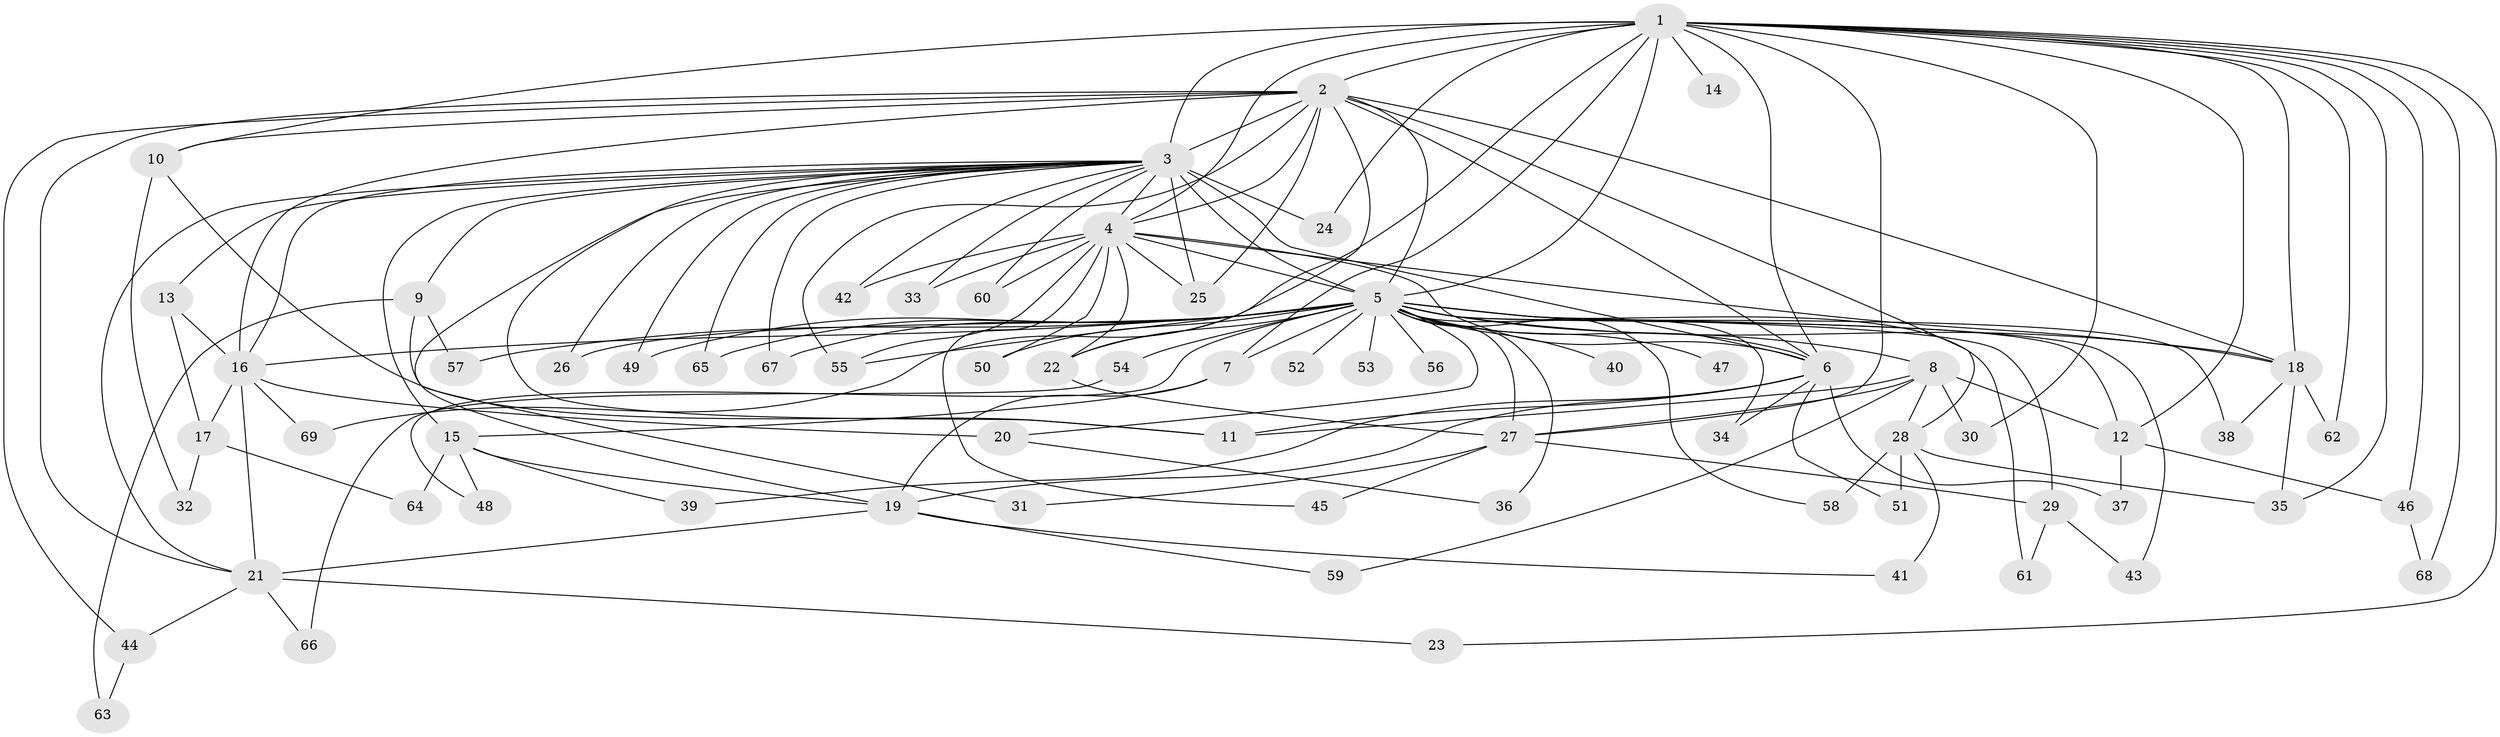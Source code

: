// original degree distribution, {23: 0.008771929824561403, 18: 0.008771929824561403, 14: 0.008771929824561403, 28: 0.008771929824561403, 15: 0.008771929824561403, 19: 0.017543859649122806, 20: 0.008771929824561403, 30: 0.008771929824561403, 24: 0.008771929824561403, 5: 0.03508771929824561, 7: 0.017543859649122806, 6: 0.07017543859649122, 4: 0.08771929824561403, 2: 0.5789473684210527, 3: 0.12280701754385964}
// Generated by graph-tools (version 1.1) at 2025/49/03/04/25 22:49:56]
// undirected, 69 vertices, 148 edges
graph export_dot {
  node [color=gray90,style=filled];
  1;
  2;
  3;
  4;
  5;
  6;
  7;
  8;
  9;
  10;
  11;
  12;
  13;
  14;
  15;
  16;
  17;
  18;
  19;
  20;
  21;
  22;
  23;
  24;
  25;
  26;
  27;
  28;
  29;
  30;
  31;
  32;
  33;
  34;
  35;
  36;
  37;
  38;
  39;
  40;
  41;
  42;
  43;
  44;
  45;
  46;
  47;
  48;
  49;
  50;
  51;
  52;
  53;
  54;
  55;
  56;
  57;
  58;
  59;
  60;
  61;
  62;
  63;
  64;
  65;
  66;
  67;
  68;
  69;
  1 -- 2 [weight=4.0];
  1 -- 3 [weight=4.0];
  1 -- 4 [weight=3.0];
  1 -- 5 [weight=7.0];
  1 -- 6 [weight=3.0];
  1 -- 7 [weight=1.0];
  1 -- 10 [weight=1.0];
  1 -- 12 [weight=1.0];
  1 -- 14 [weight=2.0];
  1 -- 18 [weight=1.0];
  1 -- 23 [weight=1.0];
  1 -- 24 [weight=1.0];
  1 -- 27 [weight=1.0];
  1 -- 30 [weight=1.0];
  1 -- 35 [weight=1.0];
  1 -- 46 [weight=1.0];
  1 -- 62 [weight=1.0];
  1 -- 68 [weight=1.0];
  1 -- 69 [weight=1.0];
  2 -- 3 [weight=4.0];
  2 -- 4 [weight=2.0];
  2 -- 5 [weight=4.0];
  2 -- 6 [weight=2.0];
  2 -- 10 [weight=1.0];
  2 -- 16 [weight=1.0];
  2 -- 18 [weight=1.0];
  2 -- 21 [weight=1.0];
  2 -- 22 [weight=1.0];
  2 -- 25 [weight=1.0];
  2 -- 28 [weight=1.0];
  2 -- 44 [weight=1.0];
  2 -- 55 [weight=1.0];
  3 -- 4 [weight=2.0];
  3 -- 5 [weight=22.0];
  3 -- 6 [weight=2.0];
  3 -- 9 [weight=1.0];
  3 -- 11 [weight=1.0];
  3 -- 13 [weight=1.0];
  3 -- 15 [weight=3.0];
  3 -- 16 [weight=1.0];
  3 -- 19 [weight=1.0];
  3 -- 21 [weight=1.0];
  3 -- 24 [weight=1.0];
  3 -- 25 [weight=1.0];
  3 -- 26 [weight=1.0];
  3 -- 33 [weight=1.0];
  3 -- 42 [weight=1.0];
  3 -- 49 [weight=1.0];
  3 -- 60 [weight=1.0];
  3 -- 65 [weight=1.0];
  3 -- 67 [weight=1.0];
  4 -- 5 [weight=2.0];
  4 -- 6 [weight=1.0];
  4 -- 18 [weight=1.0];
  4 -- 22 [weight=1.0];
  4 -- 25 [weight=1.0];
  4 -- 33 [weight=1.0];
  4 -- 42 [weight=1.0];
  4 -- 45 [weight=1.0];
  4 -- 50 [weight=1.0];
  4 -- 55 [weight=1.0];
  4 -- 60 [weight=1.0];
  5 -- 6 [weight=5.0];
  5 -- 7 [weight=1.0];
  5 -- 8 [weight=4.0];
  5 -- 12 [weight=1.0];
  5 -- 16 [weight=1.0];
  5 -- 18 [weight=1.0];
  5 -- 20 [weight=1.0];
  5 -- 22 [weight=2.0];
  5 -- 26 [weight=1.0];
  5 -- 27 [weight=1.0];
  5 -- 29 [weight=1.0];
  5 -- 34 [weight=1.0];
  5 -- 36 [weight=1.0];
  5 -- 38 [weight=1.0];
  5 -- 40 [weight=1.0];
  5 -- 43 [weight=1.0];
  5 -- 47 [weight=1.0];
  5 -- 48 [weight=1.0];
  5 -- 49 [weight=1.0];
  5 -- 50 [weight=1.0];
  5 -- 52 [weight=1.0];
  5 -- 53 [weight=1.0];
  5 -- 54 [weight=2.0];
  5 -- 55 [weight=1.0];
  5 -- 56 [weight=2.0];
  5 -- 57 [weight=1.0];
  5 -- 58 [weight=1.0];
  5 -- 61 [weight=1.0];
  5 -- 65 [weight=1.0];
  5 -- 67 [weight=1.0];
  6 -- 11 [weight=1.0];
  6 -- 19 [weight=1.0];
  6 -- 34 [weight=1.0];
  6 -- 37 [weight=1.0];
  6 -- 39 [weight=1.0];
  6 -- 51 [weight=1.0];
  7 -- 15 [weight=1.0];
  7 -- 19 [weight=1.0];
  8 -- 11 [weight=1.0];
  8 -- 12 [weight=1.0];
  8 -- 27 [weight=1.0];
  8 -- 28 [weight=1.0];
  8 -- 30 [weight=1.0];
  8 -- 59 [weight=1.0];
  9 -- 31 [weight=1.0];
  9 -- 57 [weight=1.0];
  9 -- 63 [weight=1.0];
  10 -- 11 [weight=1.0];
  10 -- 32 [weight=1.0];
  12 -- 37 [weight=1.0];
  12 -- 46 [weight=1.0];
  13 -- 16 [weight=1.0];
  13 -- 17 [weight=1.0];
  15 -- 19 [weight=1.0];
  15 -- 39 [weight=1.0];
  15 -- 48 [weight=1.0];
  15 -- 64 [weight=1.0];
  16 -- 17 [weight=1.0];
  16 -- 20 [weight=2.0];
  16 -- 21 [weight=1.0];
  16 -- 69 [weight=1.0];
  17 -- 32 [weight=1.0];
  17 -- 64 [weight=1.0];
  18 -- 35 [weight=1.0];
  18 -- 38 [weight=1.0];
  18 -- 62 [weight=1.0];
  19 -- 21 [weight=1.0];
  19 -- 41 [weight=1.0];
  19 -- 59 [weight=1.0];
  20 -- 36 [weight=1.0];
  21 -- 23 [weight=1.0];
  21 -- 44 [weight=1.0];
  21 -- 66 [weight=1.0];
  22 -- 27 [weight=1.0];
  27 -- 29 [weight=1.0];
  27 -- 31 [weight=1.0];
  27 -- 45 [weight=1.0];
  28 -- 35 [weight=1.0];
  28 -- 41 [weight=1.0];
  28 -- 51 [weight=1.0];
  28 -- 58 [weight=1.0];
  29 -- 43 [weight=1.0];
  29 -- 61 [weight=1.0];
  44 -- 63 [weight=1.0];
  46 -- 68 [weight=1.0];
  54 -- 66 [weight=1.0];
}
